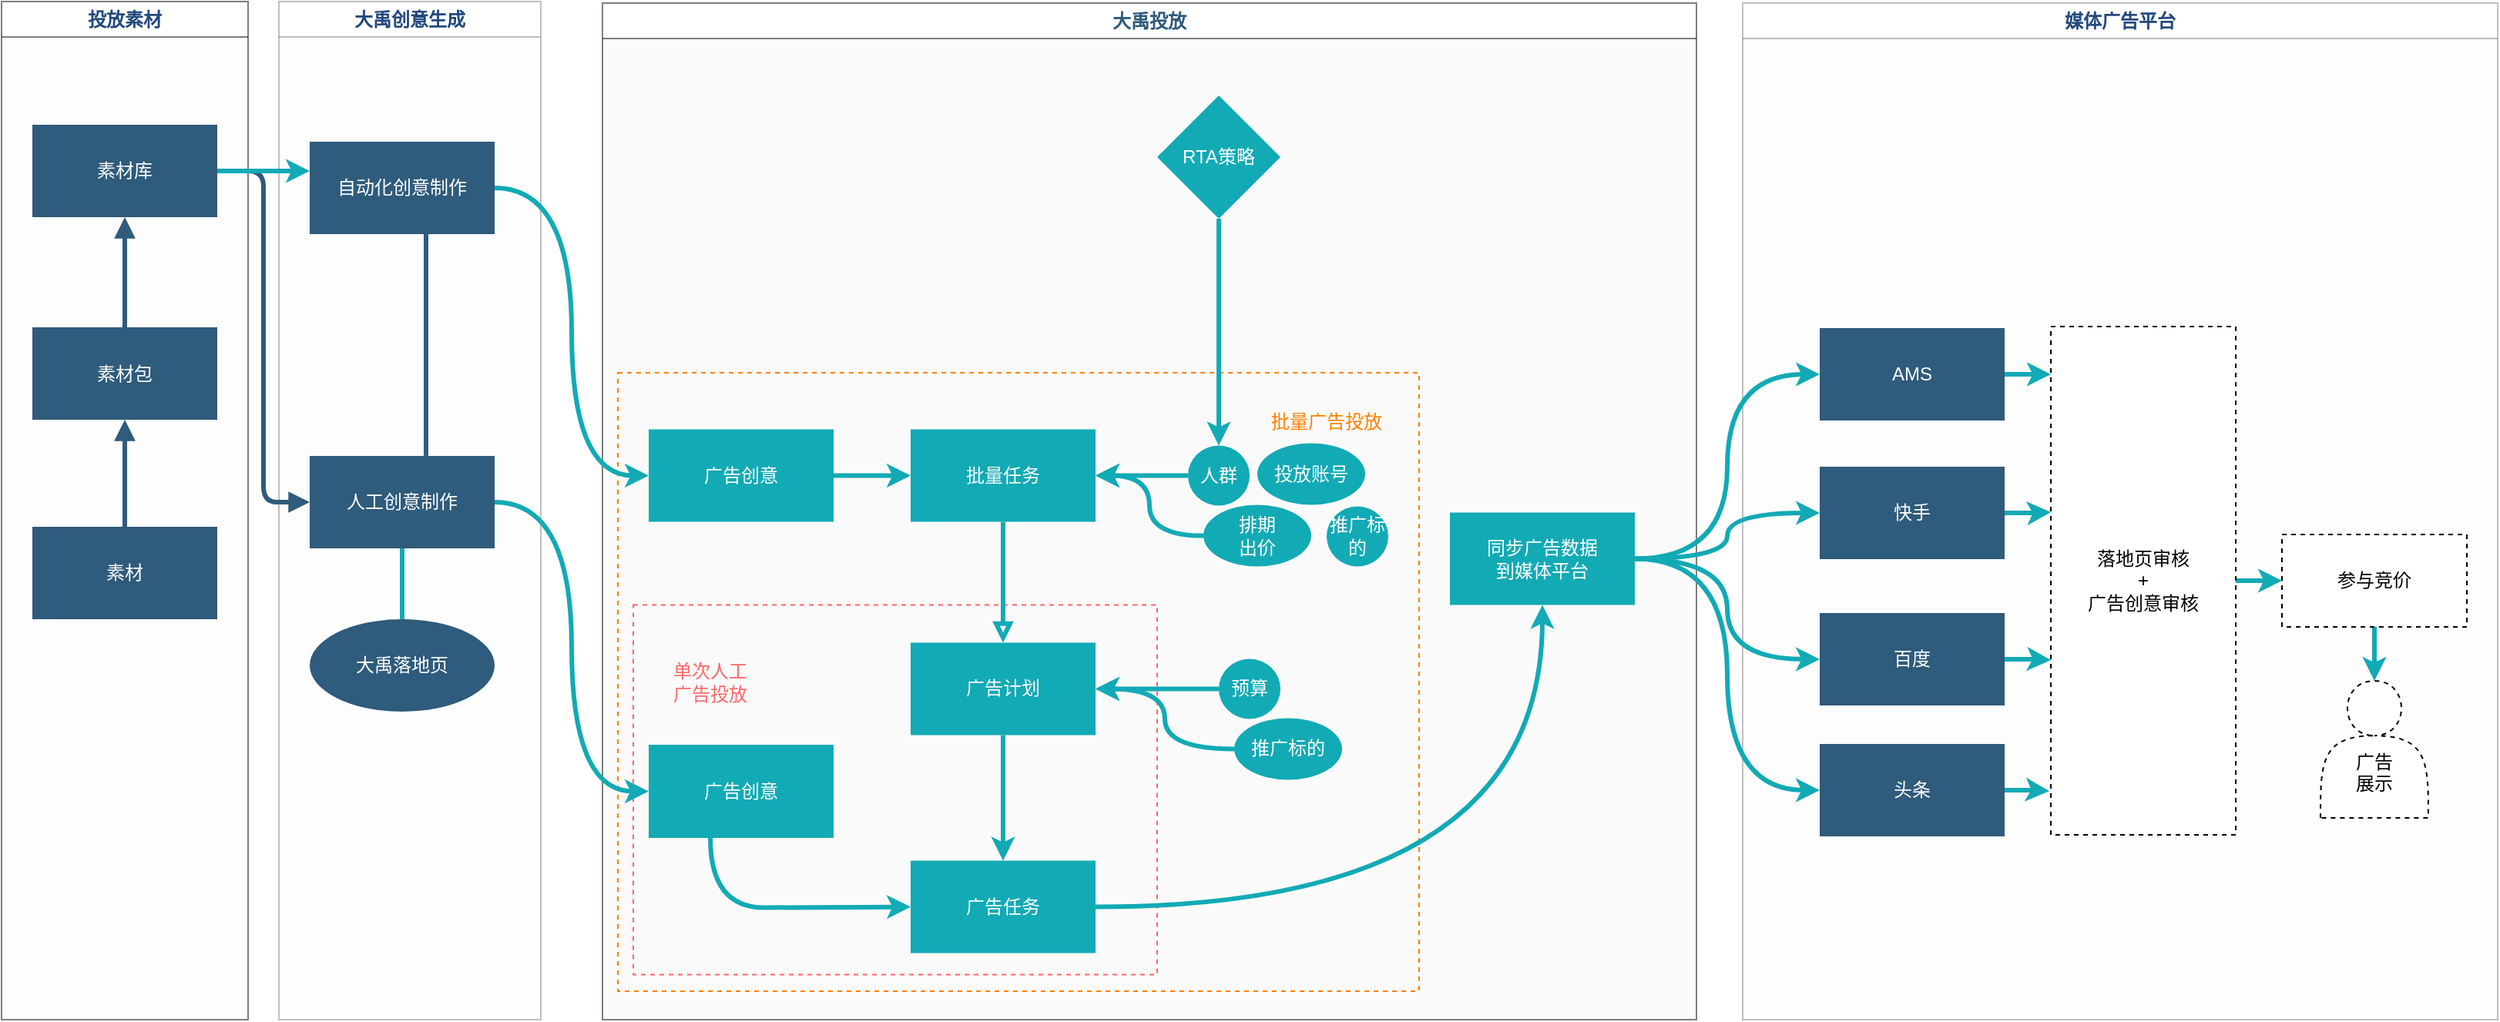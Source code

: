 <mxfile version="18.0.6" type="github">
  <diagram id="07fea595-8f29-1299-0266-81d95cde20df" name="Page-1">
    <mxGraphModel dx="1298" dy="724" grid="1" gridSize="10" guides="1" tooltips="1" connect="1" arrows="1" fold="1" page="1" pageScale="1" pageWidth="1169" pageHeight="827" background="#ffffff" math="0" shadow="0">
      <root>
        <mxCell id="0" />
        <mxCell id="1" parent="0" />
        <mxCell id="170" value="&lt;font color=&quot;#23497d&quot;&gt;投放素材&lt;/font&gt;" style="swimlane;whiteSpace=wrap;swimlaneFillColor=#FCFCFC;fontFamily=Tahoma;html=1;opacity=50;" parent="1" vertex="1">
          <mxGeometry x="20" y="89" width="160" height="661" as="geometry">
            <mxRectangle x="20" y="20" width="80" height="23" as="alternateBounds" />
          </mxGeometry>
        </mxCell>
        <mxCell id="171" value="素材库" style="whiteSpace=wrap;shadow=0;fontColor=#FFFFFF;fontFamily=Helvetica;fontStyle=0;html=1;fontSize=12;plain-purple;strokeColor=none;fillColor=#2f5b7c;gradientColor=none;spacing=6;verticalAlign=middle;" parent="170" vertex="1">
          <mxGeometry x="20" y="80" width="120" height="60" as="geometry" />
        </mxCell>
        <mxCell id="172" value="素材包" style="whiteSpace=wrap;strokeColor=none;fillColor=#2f5b7c;shadow=0;fontColor=#FFFFFF;fontFamily=Helvetica;fontStyle=0;html=1;fontSize=12;spacing=6;verticalAlign=middle;" parent="170" vertex="1">
          <mxGeometry x="20" y="211.5" width="120" height="60" as="geometry" />
        </mxCell>
        <mxCell id="173" value="素材" style="whiteSpace=wrap;strokeColor=none;fillColor=#2f5b7c;shadow=0;fontColor=#FFFFFF;fontFamily=Helvetica;fontStyle=0;html=1;fontSize=12;spacing=6;verticalAlign=middle;" parent="170" vertex="1">
          <mxGeometry x="20" y="341" width="120" height="60" as="geometry" />
        </mxCell>
        <mxCell id="174" value="" style="edgeStyle=segmentEdgeStyle;strokeColor=#2F5B7C;strokeWidth=3;html=1;endArrow=block;endFill=1;exitX=0.5;exitY=0;exitDx=0;exitDy=0;entryX=0.5;entryY=1;entryDx=0;entryDy=0;" parent="170" source="173" target="172" edge="1">
          <mxGeometry width="100" height="100" relative="1" as="geometry">
            <mxPoint x="115.5" y="501.5" as="sourcePoint" />
            <mxPoint x="80.5" y="471.5" as="targetPoint" />
          </mxGeometry>
        </mxCell>
        <mxCell id="175" value="" style="edgeStyle=segmentEdgeStyle;strokeColor=#2F5B7C;strokeWidth=3;html=1;endArrow=block;endFill=1;entryX=0.5;entryY=1;entryDx=0;entryDy=0;exitX=0.5;exitY=0;exitDx=0;exitDy=0;" parent="170" source="172" target="171" edge="1">
          <mxGeometry width="100" height="100" relative="1" as="geometry">
            <mxPoint x="145.5" y="381.5" as="sourcePoint" />
            <mxPoint x="260" y="215" as="targetPoint" />
          </mxGeometry>
        </mxCell>
        <mxCell id="176" value="&lt;font color=&quot;#23497d&quot;&gt;媒体广告平台&lt;/font&gt;" style="swimlane;whiteSpace=wrap;fillColor=none;swimlaneFillColor=#F7F6F5;fontColor=#2F5B7C;fontFamily=Tahoma;html=1;strokeColor=default;opacity=25;" parent="1" vertex="1">
          <mxGeometry x="1150" y="90" width="490" height="660" as="geometry">
            <mxRectangle x="20" y="20" width="80" height="23" as="alternateBounds" />
          </mxGeometry>
        </mxCell>
        <mxCell id="bZvlyEn4WAad31Ou14rT-288" style="edgeStyle=orthogonalEdgeStyle;curved=1;rounded=0;orthogonalLoop=1;jettySize=auto;html=1;entryX=0;entryY=0.094;entryDx=0;entryDy=0;entryPerimeter=0;fontColor=#000000;endArrow=classic;endFill=1;strokeColor=#12AAB5;strokeWidth=3;" edge="1" parent="176" source="179" target="bZvlyEn4WAad31Ou14rT-282">
          <mxGeometry relative="1" as="geometry" />
        </mxCell>
        <mxCell id="179" value="AMS" style="whiteSpace=wrap;strokeColor=none;fillColor=#2f5b7c;shadow=0;fontColor=#FFFFFF;fontFamily=Helvetica;fontStyle=0;html=1;fontSize=12;spacing=6;verticalAlign=middle;" parent="176" vertex="1">
          <mxGeometry x="50" y="211" width="120" height="60" as="geometry" />
        </mxCell>
        <mxCell id="bZvlyEn4WAad31Ou14rT-275" value="快手" style="whiteSpace=wrap;strokeColor=none;fillColor=#2f5b7c;shadow=0;fontColor=#FFFFFF;fontFamily=Helvetica;fontStyle=0;html=1;fontSize=12;spacing=6;verticalAlign=middle;" vertex="1" parent="176">
          <mxGeometry x="50" y="301" width="120" height="60" as="geometry" />
        </mxCell>
        <mxCell id="bZvlyEn4WAad31Ou14rT-319" style="edgeStyle=orthogonalEdgeStyle;curved=1;rounded=0;orthogonalLoop=1;jettySize=auto;html=1;entryX=0;entryY=0.656;entryDx=0;entryDy=0;entryPerimeter=0;fontColor=#FF8000;endArrow=classic;endFill=1;strokeColor=#12AAB5;strokeWidth=3;" edge="1" parent="176" source="bZvlyEn4WAad31Ou14rT-276" target="bZvlyEn4WAad31Ou14rT-282">
          <mxGeometry relative="1" as="geometry" />
        </mxCell>
        <mxCell id="bZvlyEn4WAad31Ou14rT-276" value="百度" style="whiteSpace=wrap;strokeColor=none;fillColor=#2f5b7c;shadow=0;fontColor=#FFFFFF;fontFamily=Helvetica;fontStyle=0;html=1;fontSize=12;spacing=6;verticalAlign=middle;" vertex="1" parent="176">
          <mxGeometry x="50" y="396" width="120" height="60" as="geometry" />
        </mxCell>
        <mxCell id="bZvlyEn4WAad31Ou14rT-285" style="edgeStyle=orthogonalEdgeStyle;curved=1;rounded=0;orthogonalLoop=1;jettySize=auto;html=1;entryX=-0.008;entryY=0.914;entryDx=0;entryDy=0;entryPerimeter=0;fontColor=#000000;endArrow=classic;endFill=1;strokeColor=#12AAB5;strokeWidth=3;" edge="1" parent="176" source="bZvlyEn4WAad31Ou14rT-277" target="bZvlyEn4WAad31Ou14rT-282">
          <mxGeometry relative="1" as="geometry" />
        </mxCell>
        <mxCell id="bZvlyEn4WAad31Ou14rT-277" value="头条" style="whiteSpace=wrap;strokeColor=none;fillColor=#2f5b7c;shadow=0;fontColor=#FFFFFF;fontFamily=Helvetica;fontStyle=0;html=1;fontSize=12;spacing=6;verticalAlign=middle;" vertex="1" parent="176">
          <mxGeometry x="50" y="481" width="120" height="60" as="geometry" />
        </mxCell>
        <mxCell id="bZvlyEn4WAad31Ou14rT-290" value="" style="edgeStyle=orthogonalEdgeStyle;curved=1;rounded=0;orthogonalLoop=1;jettySize=auto;html=1;fontColor=#000000;endArrow=classic;endFill=1;strokeColor=#12AAB5;strokeWidth=3;" edge="1" parent="176" source="bZvlyEn4WAad31Ou14rT-282" target="bZvlyEn4WAad31Ou14rT-289">
          <mxGeometry relative="1" as="geometry" />
        </mxCell>
        <mxCell id="bZvlyEn4WAad31Ou14rT-282" value="&lt;font color=&quot;#000000&quot;&gt;落地页审核&lt;br&gt;+&lt;br&gt;广告创意审核&lt;br&gt;&lt;/font&gt;" style="rounded=0;whiteSpace=wrap;html=1;fontColor=#FFFFFF;strokeColor=default;strokeWidth=1;fillColor=#FFFFFF;dashed=1;" vertex="1" parent="176">
          <mxGeometry x="200" y="210" width="120" height="330" as="geometry" />
        </mxCell>
        <mxCell id="bZvlyEn4WAad31Ou14rT-294" style="edgeStyle=orthogonalEdgeStyle;curved=1;rounded=0;orthogonalLoop=1;jettySize=auto;html=1;entryX=0.5;entryY=0;entryDx=0;entryDy=0;fontColor=#000000;endArrow=classic;endFill=1;strokeColor=#12AAB5;strokeWidth=3;" edge="1" parent="176" source="bZvlyEn4WAad31Ou14rT-289" target="bZvlyEn4WAad31Ou14rT-293">
          <mxGeometry relative="1" as="geometry" />
        </mxCell>
        <mxCell id="bZvlyEn4WAad31Ou14rT-289" value="&lt;font color=&quot;#000000&quot;&gt;参与竞价&lt;/font&gt;" style="whiteSpace=wrap;html=1;fillColor=#FFFFFF;fontColor=#FFFFFF;rounded=0;strokeWidth=1;dashed=1;" vertex="1" parent="176">
          <mxGeometry x="350" y="345" width="120" height="60" as="geometry" />
        </mxCell>
        <mxCell id="bZvlyEn4WAad31Ou14rT-293" value="&lt;br&gt;&lt;br&gt;广告&lt;br&gt;展示" style="shape=actor;whiteSpace=wrap;html=1;dashed=1;fontColor=#000000;strokeColor=default;strokeWidth=1;fillColor=#FFFFFF;" vertex="1" parent="176">
          <mxGeometry x="375" y="440" width="70" height="89" as="geometry" />
        </mxCell>
        <mxCell id="bZvlyEn4WAad31Ou14rT-287" style="edgeStyle=orthogonalEdgeStyle;curved=1;rounded=0;orthogonalLoop=1;jettySize=auto;html=1;fontColor=#000000;endArrow=classic;endFill=1;strokeColor=#12AAB5;strokeWidth=3;entryX=0;entryY=0.365;entryDx=0;entryDy=0;entryPerimeter=0;" edge="1" parent="176" source="bZvlyEn4WAad31Ou14rT-275" target="bZvlyEn4WAad31Ou14rT-282">
          <mxGeometry relative="1" as="geometry">
            <mxPoint x="90" y="326" as="targetPoint" />
          </mxGeometry>
        </mxCell>
        <mxCell id="187" value="大禹投放" style="swimlane;whiteSpace=wrap;fillColor=none;swimlaneFillColor=#F7F6F5;fontColor=#2F5B7C;fontFamily=Tahoma;html=1;strokeColor=default;opacity=50;" parent="1" vertex="1">
          <mxGeometry x="410" y="90" width="710" height="660" as="geometry">
            <mxRectangle x="20" y="20" width="80" height="23" as="alternateBounds" />
          </mxGeometry>
        </mxCell>
        <mxCell id="bZvlyEn4WAad31Ou14rT-317" value="&lt;font color=&quot;#000000&quot;&gt;&lt;br&gt;&lt;/font&gt;" style="rounded=0;whiteSpace=wrap;html=1;fontColor=#FFFFFF;strokeColor=#FF8000;strokeWidth=1;fillColor=none;dashed=1;" vertex="1" parent="187">
          <mxGeometry x="10" y="240" width="520" height="401.5" as="geometry" />
        </mxCell>
        <mxCell id="bZvlyEn4WAad31Ou14rT-311" value="&lt;font color=&quot;#000000&quot;&gt;&lt;br&gt;&lt;/font&gt;" style="rounded=0;whiteSpace=wrap;html=1;fontColor=#FFFFFF;strokeColor=#FF6666;strokeWidth=1;fillColor=none;dashed=1;" vertex="1" parent="187">
          <mxGeometry x="20" y="390.75" width="340" height="240" as="geometry" />
        </mxCell>
        <mxCell id="bZvlyEn4WAad31Ou14rT-255" value="" style="edgeStyle=orthogonalEdgeStyle;curved=1;rounded=0;orthogonalLoop=1;jettySize=auto;html=1;fontColor=#FFFFFF;strokeColor=#12AAB5;strokeWidth=3;endArrow=block;endFill=0;" edge="1" parent="187" source="bZvlyEn4WAad31Ou14rT-251" target="bZvlyEn4WAad31Ou14rT-254">
          <mxGeometry relative="1" as="geometry" />
        </mxCell>
        <mxCell id="bZvlyEn4WAad31Ou14rT-251" value="&lt;font color=&quot;#ffffff&quot;&gt;批量任务&lt;/font&gt;" style="rounded=0;whiteSpace=wrap;html=1;strokeColor=none;strokeWidth=1;fillColor=#12AAB5;" vertex="1" parent="187">
          <mxGeometry x="200" y="276.75" width="120" height="60" as="geometry" />
        </mxCell>
        <mxCell id="bZvlyEn4WAad31Ou14rT-257" value="" style="edgeStyle=orthogonalEdgeStyle;curved=1;rounded=0;orthogonalLoop=1;jettySize=auto;html=1;fontColor=#FFFFFF;strokeColor=#12AAB5;strokeWidth=3;" edge="1" parent="187" source="bZvlyEn4WAad31Ou14rT-254" target="bZvlyEn4WAad31Ou14rT-256">
          <mxGeometry relative="1" as="geometry" />
        </mxCell>
        <mxCell id="bZvlyEn4WAad31Ou14rT-254" value="&lt;font color=&quot;#ffffff&quot;&gt;广告计划&lt;/font&gt;" style="rounded=0;whiteSpace=wrap;html=1;strokeColor=none;strokeWidth=1;fillColor=#12AAB5;" vertex="1" parent="187">
          <mxGeometry x="200" y="415.25" width="120" height="60" as="geometry" />
        </mxCell>
        <mxCell id="bZvlyEn4WAad31Ou14rT-274" value="" style="edgeStyle=orthogonalEdgeStyle;curved=1;rounded=0;orthogonalLoop=1;jettySize=auto;html=1;fontColor=#FFFFFF;endArrow=classic;endFill=1;strokeColor=#12AAB5;strokeWidth=3;" edge="1" parent="187" source="bZvlyEn4WAad31Ou14rT-256" target="bZvlyEn4WAad31Ou14rT-273">
          <mxGeometry relative="1" as="geometry" />
        </mxCell>
        <mxCell id="bZvlyEn4WAad31Ou14rT-256" value="&lt;font color=&quot;#ffffff&quot;&gt;广告任务&lt;/font&gt;" style="rounded=0;whiteSpace=wrap;html=1;strokeColor=none;strokeWidth=1;fillColor=#12AAB5;" vertex="1" parent="187">
          <mxGeometry x="200" y="556.75" width="120" height="60" as="geometry" />
        </mxCell>
        <mxCell id="bZvlyEn4WAad31Ou14rT-305" style="edgeStyle=orthogonalEdgeStyle;curved=1;rounded=0;orthogonalLoop=1;jettySize=auto;html=1;exitX=1;exitY=0.5;exitDx=0;exitDy=0;entryX=0;entryY=0.5;entryDx=0;entryDy=0;fontColor=#FFFFFF;endArrow=classic;endFill=1;strokeColor=#12AAB5;strokeWidth=3;" edge="1" parent="187" source="bZvlyEn4WAad31Ou14rT-258" target="bZvlyEn4WAad31Ou14rT-251">
          <mxGeometry relative="1" as="geometry" />
        </mxCell>
        <mxCell id="bZvlyEn4WAad31Ou14rT-258" value="&lt;font color=&quot;#ffffff&quot;&gt;广告创意&lt;/font&gt;" style="rounded=0;whiteSpace=wrap;html=1;strokeColor=none;strokeWidth=1;fillColor=#12AAB5;" vertex="1" parent="187">
          <mxGeometry x="30" y="276.75" width="120" height="60" as="geometry" />
        </mxCell>
        <mxCell id="bZvlyEn4WAad31Ou14rT-273" value="&lt;font color=&quot;#ffffff&quot;&gt;同步广告数据&lt;br&gt;到媒体平台&lt;br&gt;&lt;/font&gt;" style="rounded=0;whiteSpace=wrap;html=1;strokeColor=none;strokeWidth=1;fillColor=#12AAB5;" vertex="1" parent="187">
          <mxGeometry x="550" y="330.75" width="120" height="60" as="geometry" />
        </mxCell>
        <mxCell id="bZvlyEn4WAad31Ou14rT-298" style="edgeStyle=orthogonalEdgeStyle;curved=1;rounded=0;orthogonalLoop=1;jettySize=auto;html=1;entryX=1;entryY=0.5;entryDx=0;entryDy=0;fontColor=#FFFFFF;endArrow=classic;endFill=1;strokeColor=#12AAB5;strokeWidth=3;" edge="1" parent="187" source="bZvlyEn4WAad31Ou14rT-295" target="bZvlyEn4WAad31Ou14rT-251">
          <mxGeometry relative="1" as="geometry" />
        </mxCell>
        <mxCell id="bZvlyEn4WAad31Ou14rT-295" value="&lt;font color=&quot;#ffffff&quot;&gt;人群&lt;br&gt;&lt;/font&gt;" style="ellipse;whiteSpace=wrap;html=1;fillColor=#12AAB5;strokeColor=none;rounded=0;strokeWidth=1;" vertex="1" parent="187">
          <mxGeometry x="380" y="287.25" width="40" height="39" as="geometry" />
        </mxCell>
        <mxCell id="bZvlyEn4WAad31Ou14rT-297" value="&lt;font color=&quot;#ffffff&quot;&gt;排期&lt;br&gt;出价&lt;br&gt;&lt;/font&gt;" style="ellipse;whiteSpace=wrap;html=1;fillColor=#12AAB5;strokeColor=none;rounded=0;strokeWidth=1;" vertex="1" parent="187">
          <mxGeometry x="390" y="325.75" width="70" height="40" as="geometry" />
        </mxCell>
        <mxCell id="bZvlyEn4WAad31Ou14rT-299" style="edgeStyle=orthogonalEdgeStyle;curved=1;rounded=0;orthogonalLoop=1;jettySize=auto;html=1;fontColor=#FFFFFF;endArrow=classic;endFill=1;strokeColor=#12AAB5;strokeWidth=3;entryX=1;entryY=0.5;entryDx=0;entryDy=0;" edge="1" parent="187" source="bZvlyEn4WAad31Ou14rT-297" target="bZvlyEn4WAad31Ou14rT-251">
          <mxGeometry relative="1" as="geometry">
            <mxPoint x="330" y="355.75" as="targetPoint" />
          </mxGeometry>
        </mxCell>
        <mxCell id="bZvlyEn4WAad31Ou14rT-300" style="edgeStyle=orthogonalEdgeStyle;curved=1;rounded=0;orthogonalLoop=1;jettySize=auto;html=1;entryX=1;entryY=0.5;entryDx=0;entryDy=0;fontColor=#FFFFFF;endArrow=classic;endFill=1;strokeColor=#12AAB5;strokeWidth=3;" edge="1" parent="187" source="bZvlyEn4WAad31Ou14rT-301" target="bZvlyEn4WAad31Ou14rT-254">
          <mxGeometry relative="1" as="geometry">
            <mxPoint x="340" y="445.25" as="targetPoint" />
          </mxGeometry>
        </mxCell>
        <mxCell id="bZvlyEn4WAad31Ou14rT-301" value="&lt;font color=&quot;#ffffff&quot;&gt;预算&lt;br&gt;&lt;/font&gt;" style="ellipse;whiteSpace=wrap;html=1;fillColor=#12AAB5;strokeColor=none;rounded=0;strokeWidth=1;" vertex="1" parent="187">
          <mxGeometry x="400" y="425.75" width="40" height="39" as="geometry" />
        </mxCell>
        <mxCell id="bZvlyEn4WAad31Ou14rT-302" value="&lt;font color=&quot;#ffffff&quot;&gt;推广标的&lt;br&gt;&lt;/font&gt;" style="ellipse;whiteSpace=wrap;html=1;fillColor=#12AAB5;strokeColor=none;rounded=0;strokeWidth=1;" vertex="1" parent="187">
          <mxGeometry x="410" y="464.25" width="70" height="40" as="geometry" />
        </mxCell>
        <mxCell id="bZvlyEn4WAad31Ou14rT-303" style="edgeStyle=orthogonalEdgeStyle;curved=1;rounded=0;orthogonalLoop=1;jettySize=auto;html=1;fontColor=#FFFFFF;endArrow=classic;endFill=1;strokeColor=#12AAB5;strokeWidth=3;entryX=1;entryY=0.5;entryDx=0;entryDy=0;" edge="1" parent="187" source="bZvlyEn4WAad31Ou14rT-302" target="bZvlyEn4WAad31Ou14rT-254">
          <mxGeometry relative="1" as="geometry">
            <mxPoint x="340" y="445.25" as="targetPoint" />
          </mxGeometry>
        </mxCell>
        <mxCell id="bZvlyEn4WAad31Ou14rT-309" style="edgeStyle=orthogonalEdgeStyle;curved=1;rounded=0;orthogonalLoop=1;jettySize=auto;html=1;entryX=0;entryY=0.5;entryDx=0;entryDy=0;fontColor=#FFFFFF;endArrow=classic;endFill=1;strokeColor=#12AAB5;strokeWidth=3;" edge="1" parent="187" source="bZvlyEn4WAad31Ou14rT-306" target="bZvlyEn4WAad31Ou14rT-256">
          <mxGeometry relative="1" as="geometry">
            <Array as="points">
              <mxPoint x="70" y="587.25" />
              <mxPoint x="140" y="587.25" />
            </Array>
          </mxGeometry>
        </mxCell>
        <mxCell id="bZvlyEn4WAad31Ou14rT-306" value="&lt;font color=&quot;#ffffff&quot;&gt;广告创意&lt;/font&gt;" style="rounded=0;whiteSpace=wrap;html=1;strokeColor=none;strokeWidth=1;fillColor=#12AAB5;" vertex="1" parent="187">
          <mxGeometry x="30" y="481.5" width="120" height="60.5" as="geometry" />
        </mxCell>
        <mxCell id="bZvlyEn4WAad31Ou14rT-312" value="&lt;font color=&quot;#ff6666&quot;&gt;单次人工广告投放&lt;/font&gt;" style="text;html=1;strokeColor=none;fillColor=none;align=center;verticalAlign=middle;whiteSpace=wrap;rounded=0;fontColor=#FFFFFF;" vertex="1" parent="187">
          <mxGeometry x="40" y="425.75" width="60" height="30" as="geometry" />
        </mxCell>
        <mxCell id="bZvlyEn4WAad31Ou14rT-315" value="&lt;font color=&quot;#ffffff&quot;&gt;投放账号&lt;br&gt;&lt;/font&gt;" style="ellipse;whiteSpace=wrap;html=1;fillColor=#12AAB5;strokeColor=none;rounded=0;strokeWidth=1;" vertex="1" parent="187">
          <mxGeometry x="425" y="285.75" width="70" height="40" as="geometry" />
        </mxCell>
        <mxCell id="bZvlyEn4WAad31Ou14rT-314" value="&lt;font color=&quot;#ffffff&quot;&gt;推广标的&lt;br&gt;&lt;/font&gt;" style="ellipse;whiteSpace=wrap;html=1;fillColor=#12AAB5;strokeColor=none;rounded=0;strokeWidth=1;" vertex="1" parent="187">
          <mxGeometry x="470" y="326.75" width="40" height="39" as="geometry" />
        </mxCell>
        <mxCell id="bZvlyEn4WAad31Ou14rT-318" value="&lt;font color=&quot;#ff8000&quot;&gt;批量广告投放&lt;/font&gt;" style="text;html=1;strokeColor=none;fillColor=none;align=center;verticalAlign=middle;whiteSpace=wrap;rounded=0;fontColor=#000000;" vertex="1" parent="187">
          <mxGeometry x="430" y="257.25" width="80" height="30" as="geometry" />
        </mxCell>
        <mxCell id="bZvlyEn4WAad31Ou14rT-321" value="&lt;font color=&quot;#ffffff&quot;&gt;RTA策略&lt;/font&gt;" style="rhombus;whiteSpace=wrap;html=1;fillColor=#12AAB5;strokeColor=none;rounded=0;strokeWidth=1;" vertex="1" parent="187">
          <mxGeometry x="360" y="60" width="80" height="80" as="geometry" />
        </mxCell>
        <mxCell id="bZvlyEn4WAad31Ou14rT-322" value="" style="edgeStyle=orthogonalEdgeStyle;curved=1;rounded=0;orthogonalLoop=1;jettySize=auto;html=1;fontColor=#FF6666;endArrow=classic;endFill=1;strokeColor=#12AAB5;strokeWidth=3;" edge="1" parent="187" source="bZvlyEn4WAad31Ou14rT-321" target="bZvlyEn4WAad31Ou14rT-295">
          <mxGeometry relative="1" as="geometry" />
        </mxCell>
        <mxCell id="183" value="&lt;font color=&quot;#23497d&quot;&gt;大禹创意生成&lt;/font&gt;" style="swimlane;whiteSpace=wrap;fillColor=default;swimlaneFillColor=#F7F6F5;fontColor=#2F5B7C;fontFamily=Tahoma;html=1;strokeColor=default;opacity=25;strokeWidth=1;" parent="1" vertex="1">
          <mxGeometry x="200" y="89" width="170" height="661" as="geometry">
            <mxRectangle x="20" y="20" width="80" height="23" as="alternateBounds" />
          </mxGeometry>
        </mxCell>
        <mxCell id="202" value="" style="edgeStyle=segmentEdgeStyle;strokeColor=#2F5B7C;strokeWidth=3;html=1;endArrow=block;endFill=1;exitX=1;exitY=0.5;exitDx=0;exitDy=0;startArrow=none;" parent="183" source="184" edge="1">
          <mxGeometry x="-20" y="180" width="100" height="100" as="geometry">
            <mxPoint x="-14.5" y="121.5" as="sourcePoint" />
            <mxPoint x="95.5" y="121.5" as="targetPoint" />
          </mxGeometry>
        </mxCell>
        <mxCell id="bZvlyEn4WAad31Ou14rT-261" value="自动化创意制作" style="whiteSpace=wrap;shadow=0;fontColor=#FFFFFF;fontFamily=Helvetica;fontStyle=0;html=1;fontSize=12;plain-purple;strokeColor=none;fillColor=#2f5b7c;gradientColor=none;spacing=6;verticalAlign=middle;" vertex="1" parent="183">
          <mxGeometry x="20" y="91" width="120" height="60" as="geometry" />
        </mxCell>
        <mxCell id="bZvlyEn4WAad31Ou14rT-265" value="大禹落地页" style="ellipse;whiteSpace=wrap;html=1;fillColor=#2f5b7c;strokeColor=none;fontColor=#FFFFFF;shadow=0;fontStyle=0;gradientColor=none;spacing=6;" vertex="1" parent="183">
          <mxGeometry x="20" y="401" width="120" height="60" as="geometry" />
        </mxCell>
        <mxCell id="184" value="人工创意制作" style="whiteSpace=wrap;shadow=0;fontColor=#FFFFFF;fontFamily=Helvetica;fontStyle=0;html=1;fontSize=12;plain-purple;strokeColor=none;fillColor=#2f5b7c;gradientColor=none;spacing=6;verticalAlign=middle;" parent="183" vertex="1">
          <mxGeometry x="20" y="295" width="120" height="60" as="geometry" />
        </mxCell>
        <mxCell id="bZvlyEn4WAad31Ou14rT-304" value="" style="edgeStyle=orthogonalEdgeStyle;curved=1;rounded=0;orthogonalLoop=1;jettySize=auto;html=1;fontColor=#FFFFFF;strokeColor=#12AAB5;strokeWidth=3;endArrow=none;" edge="1" parent="183" source="bZvlyEn4WAad31Ou14rT-265" target="184">
          <mxGeometry relative="1" as="geometry">
            <mxPoint x="290" y="450" as="sourcePoint" />
            <mxPoint x="290" y="370" as="targetPoint" />
          </mxGeometry>
        </mxCell>
        <mxCell id="bZvlyEn4WAad31Ou14rT-228" value="" style="edgeStyle=segmentEdgeStyle;strokeColor=#2F5B7C;strokeWidth=3;html=1;endArrow=block;endFill=1;exitX=1;exitY=0.5;exitDx=0;exitDy=0;entryX=0;entryY=0.5;entryDx=0;entryDy=0;" edge="1" parent="1" source="171" target="184">
          <mxGeometry width="100" height="100" relative="1" as="geometry">
            <mxPoint x="230" y="280.5" as="sourcePoint" />
            <mxPoint x="200" y="250" as="targetPoint" />
            <Array as="points">
              <mxPoint x="190" y="199" />
              <mxPoint x="190" y="414" />
            </Array>
          </mxGeometry>
        </mxCell>
        <mxCell id="bZvlyEn4WAad31Ou14rT-262" value="" style="edgeStyle=orthogonalEdgeStyle;curved=1;rounded=0;orthogonalLoop=1;jettySize=auto;html=1;fontColor=#FFFFFF;strokeColor=#12AAB5;strokeWidth=3;" edge="1" parent="1" source="171" target="bZvlyEn4WAad31Ou14rT-261">
          <mxGeometry relative="1" as="geometry">
            <Array as="points">
              <mxPoint x="210" y="199" />
              <mxPoint x="210" y="199" />
            </Array>
          </mxGeometry>
        </mxCell>
        <mxCell id="bZvlyEn4WAad31Ou14rT-263" style="edgeStyle=orthogonalEdgeStyle;curved=1;rounded=0;orthogonalLoop=1;jettySize=auto;html=1;entryX=0;entryY=0.5;entryDx=0;entryDy=0;fontColor=#FFFFFF;strokeColor=#12AAB5;strokeWidth=3;" edge="1" parent="1" source="bZvlyEn4WAad31Ou14rT-261" target="bZvlyEn4WAad31Ou14rT-258">
          <mxGeometry relative="1" as="geometry" />
        </mxCell>
        <mxCell id="bZvlyEn4WAad31Ou14rT-307" style="edgeStyle=orthogonalEdgeStyle;curved=1;rounded=0;orthogonalLoop=1;jettySize=auto;html=1;exitX=1;exitY=0.5;exitDx=0;exitDy=0;entryX=0;entryY=0.5;entryDx=0;entryDy=0;fontColor=#FFFFFF;endArrow=classic;endFill=1;strokeColor=#12AAB5;strokeWidth=3;" edge="1" parent="1" source="184" target="bZvlyEn4WAad31Ou14rT-306">
          <mxGeometry relative="1" as="geometry" />
        </mxCell>
        <mxCell id="bZvlyEn4WAad31Ou14rT-323" style="edgeStyle=orthogonalEdgeStyle;curved=1;rounded=0;orthogonalLoop=1;jettySize=auto;html=1;entryX=0;entryY=0.5;entryDx=0;entryDy=0;fontColor=#FFFFFF;endArrow=classic;endFill=1;strokeColor=#12AAB5;strokeWidth=3;" edge="1" parent="1" source="bZvlyEn4WAad31Ou14rT-273" target="179">
          <mxGeometry relative="1" as="geometry" />
        </mxCell>
        <mxCell id="bZvlyEn4WAad31Ou14rT-324" style="edgeStyle=orthogonalEdgeStyle;curved=1;rounded=0;orthogonalLoop=1;jettySize=auto;html=1;entryX=0;entryY=0.5;entryDx=0;entryDy=0;fontColor=#FFFFFF;endArrow=classic;endFill=1;strokeColor=#12AAB5;strokeWidth=3;" edge="1" parent="1" source="bZvlyEn4WAad31Ou14rT-273" target="bZvlyEn4WAad31Ou14rT-275">
          <mxGeometry relative="1" as="geometry" />
        </mxCell>
        <mxCell id="bZvlyEn4WAad31Ou14rT-325" style="edgeStyle=orthogonalEdgeStyle;curved=1;rounded=0;orthogonalLoop=1;jettySize=auto;html=1;entryX=0;entryY=0.5;entryDx=0;entryDy=0;fontColor=#FFFFFF;endArrow=classic;endFill=1;strokeColor=#12AAB5;strokeWidth=3;" edge="1" parent="1" source="bZvlyEn4WAad31Ou14rT-273" target="bZvlyEn4WAad31Ou14rT-276">
          <mxGeometry relative="1" as="geometry" />
        </mxCell>
        <mxCell id="bZvlyEn4WAad31Ou14rT-326" style="edgeStyle=orthogonalEdgeStyle;curved=1;rounded=0;orthogonalLoop=1;jettySize=auto;html=1;entryX=0;entryY=0.5;entryDx=0;entryDy=0;fontColor=#FFFFFF;endArrow=classic;endFill=1;strokeColor=#12AAB5;strokeWidth=3;" edge="1" parent="1" source="bZvlyEn4WAad31Ou14rT-273" target="bZvlyEn4WAad31Ou14rT-277">
          <mxGeometry relative="1" as="geometry" />
        </mxCell>
      </root>
    </mxGraphModel>
  </diagram>
</mxfile>
